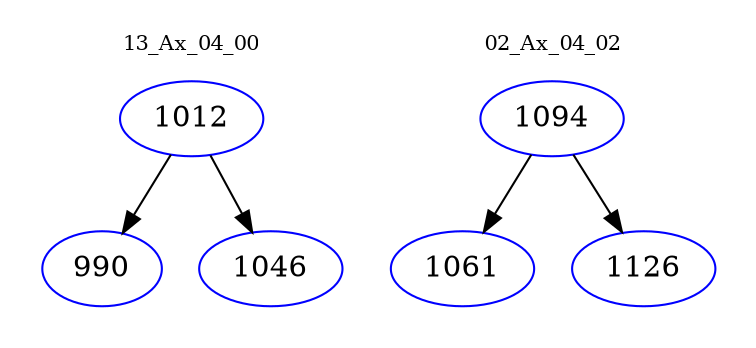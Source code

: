 digraph{
subgraph cluster_0 {
color = white
label = "13_Ax_04_00";
fontsize=10;
T0_1012 [label="1012", color="blue"]
T0_1012 -> T0_990 [color="black"]
T0_990 [label="990", color="blue"]
T0_1012 -> T0_1046 [color="black"]
T0_1046 [label="1046", color="blue"]
}
subgraph cluster_1 {
color = white
label = "02_Ax_04_02";
fontsize=10;
T1_1094 [label="1094", color="blue"]
T1_1094 -> T1_1061 [color="black"]
T1_1061 [label="1061", color="blue"]
T1_1094 -> T1_1126 [color="black"]
T1_1126 [label="1126", color="blue"]
}
}
